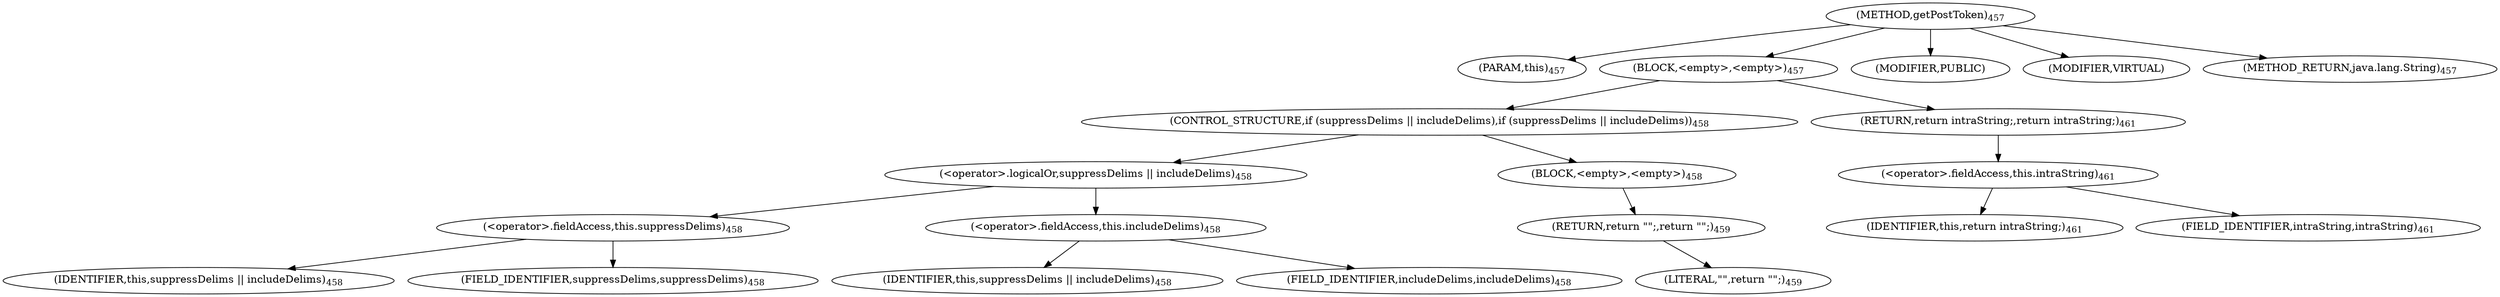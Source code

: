 digraph "getPostToken" {  
"860" [label = <(METHOD,getPostToken)<SUB>457</SUB>> ]
"861" [label = <(PARAM,this)<SUB>457</SUB>> ]
"862" [label = <(BLOCK,&lt;empty&gt;,&lt;empty&gt;)<SUB>457</SUB>> ]
"863" [label = <(CONTROL_STRUCTURE,if (suppressDelims || includeDelims),if (suppressDelims || includeDelims))<SUB>458</SUB>> ]
"864" [label = <(&lt;operator&gt;.logicalOr,suppressDelims || includeDelims)<SUB>458</SUB>> ]
"865" [label = <(&lt;operator&gt;.fieldAccess,this.suppressDelims)<SUB>458</SUB>> ]
"866" [label = <(IDENTIFIER,this,suppressDelims || includeDelims)<SUB>458</SUB>> ]
"867" [label = <(FIELD_IDENTIFIER,suppressDelims,suppressDelims)<SUB>458</SUB>> ]
"868" [label = <(&lt;operator&gt;.fieldAccess,this.includeDelims)<SUB>458</SUB>> ]
"869" [label = <(IDENTIFIER,this,suppressDelims || includeDelims)<SUB>458</SUB>> ]
"870" [label = <(FIELD_IDENTIFIER,includeDelims,includeDelims)<SUB>458</SUB>> ]
"871" [label = <(BLOCK,&lt;empty&gt;,&lt;empty&gt;)<SUB>458</SUB>> ]
"872" [label = <(RETURN,return &quot;&quot;;,return &quot;&quot;;)<SUB>459</SUB>> ]
"873" [label = <(LITERAL,&quot;&quot;,return &quot;&quot;;)<SUB>459</SUB>> ]
"874" [label = <(RETURN,return intraString;,return intraString;)<SUB>461</SUB>> ]
"875" [label = <(&lt;operator&gt;.fieldAccess,this.intraString)<SUB>461</SUB>> ]
"876" [label = <(IDENTIFIER,this,return intraString;)<SUB>461</SUB>> ]
"877" [label = <(FIELD_IDENTIFIER,intraString,intraString)<SUB>461</SUB>> ]
"878" [label = <(MODIFIER,PUBLIC)> ]
"879" [label = <(MODIFIER,VIRTUAL)> ]
"880" [label = <(METHOD_RETURN,java.lang.String)<SUB>457</SUB>> ]
  "860" -> "861" 
  "860" -> "862" 
  "860" -> "878" 
  "860" -> "879" 
  "860" -> "880" 
  "862" -> "863" 
  "862" -> "874" 
  "863" -> "864" 
  "863" -> "871" 
  "864" -> "865" 
  "864" -> "868" 
  "865" -> "866" 
  "865" -> "867" 
  "868" -> "869" 
  "868" -> "870" 
  "871" -> "872" 
  "872" -> "873" 
  "874" -> "875" 
  "875" -> "876" 
  "875" -> "877" 
}
